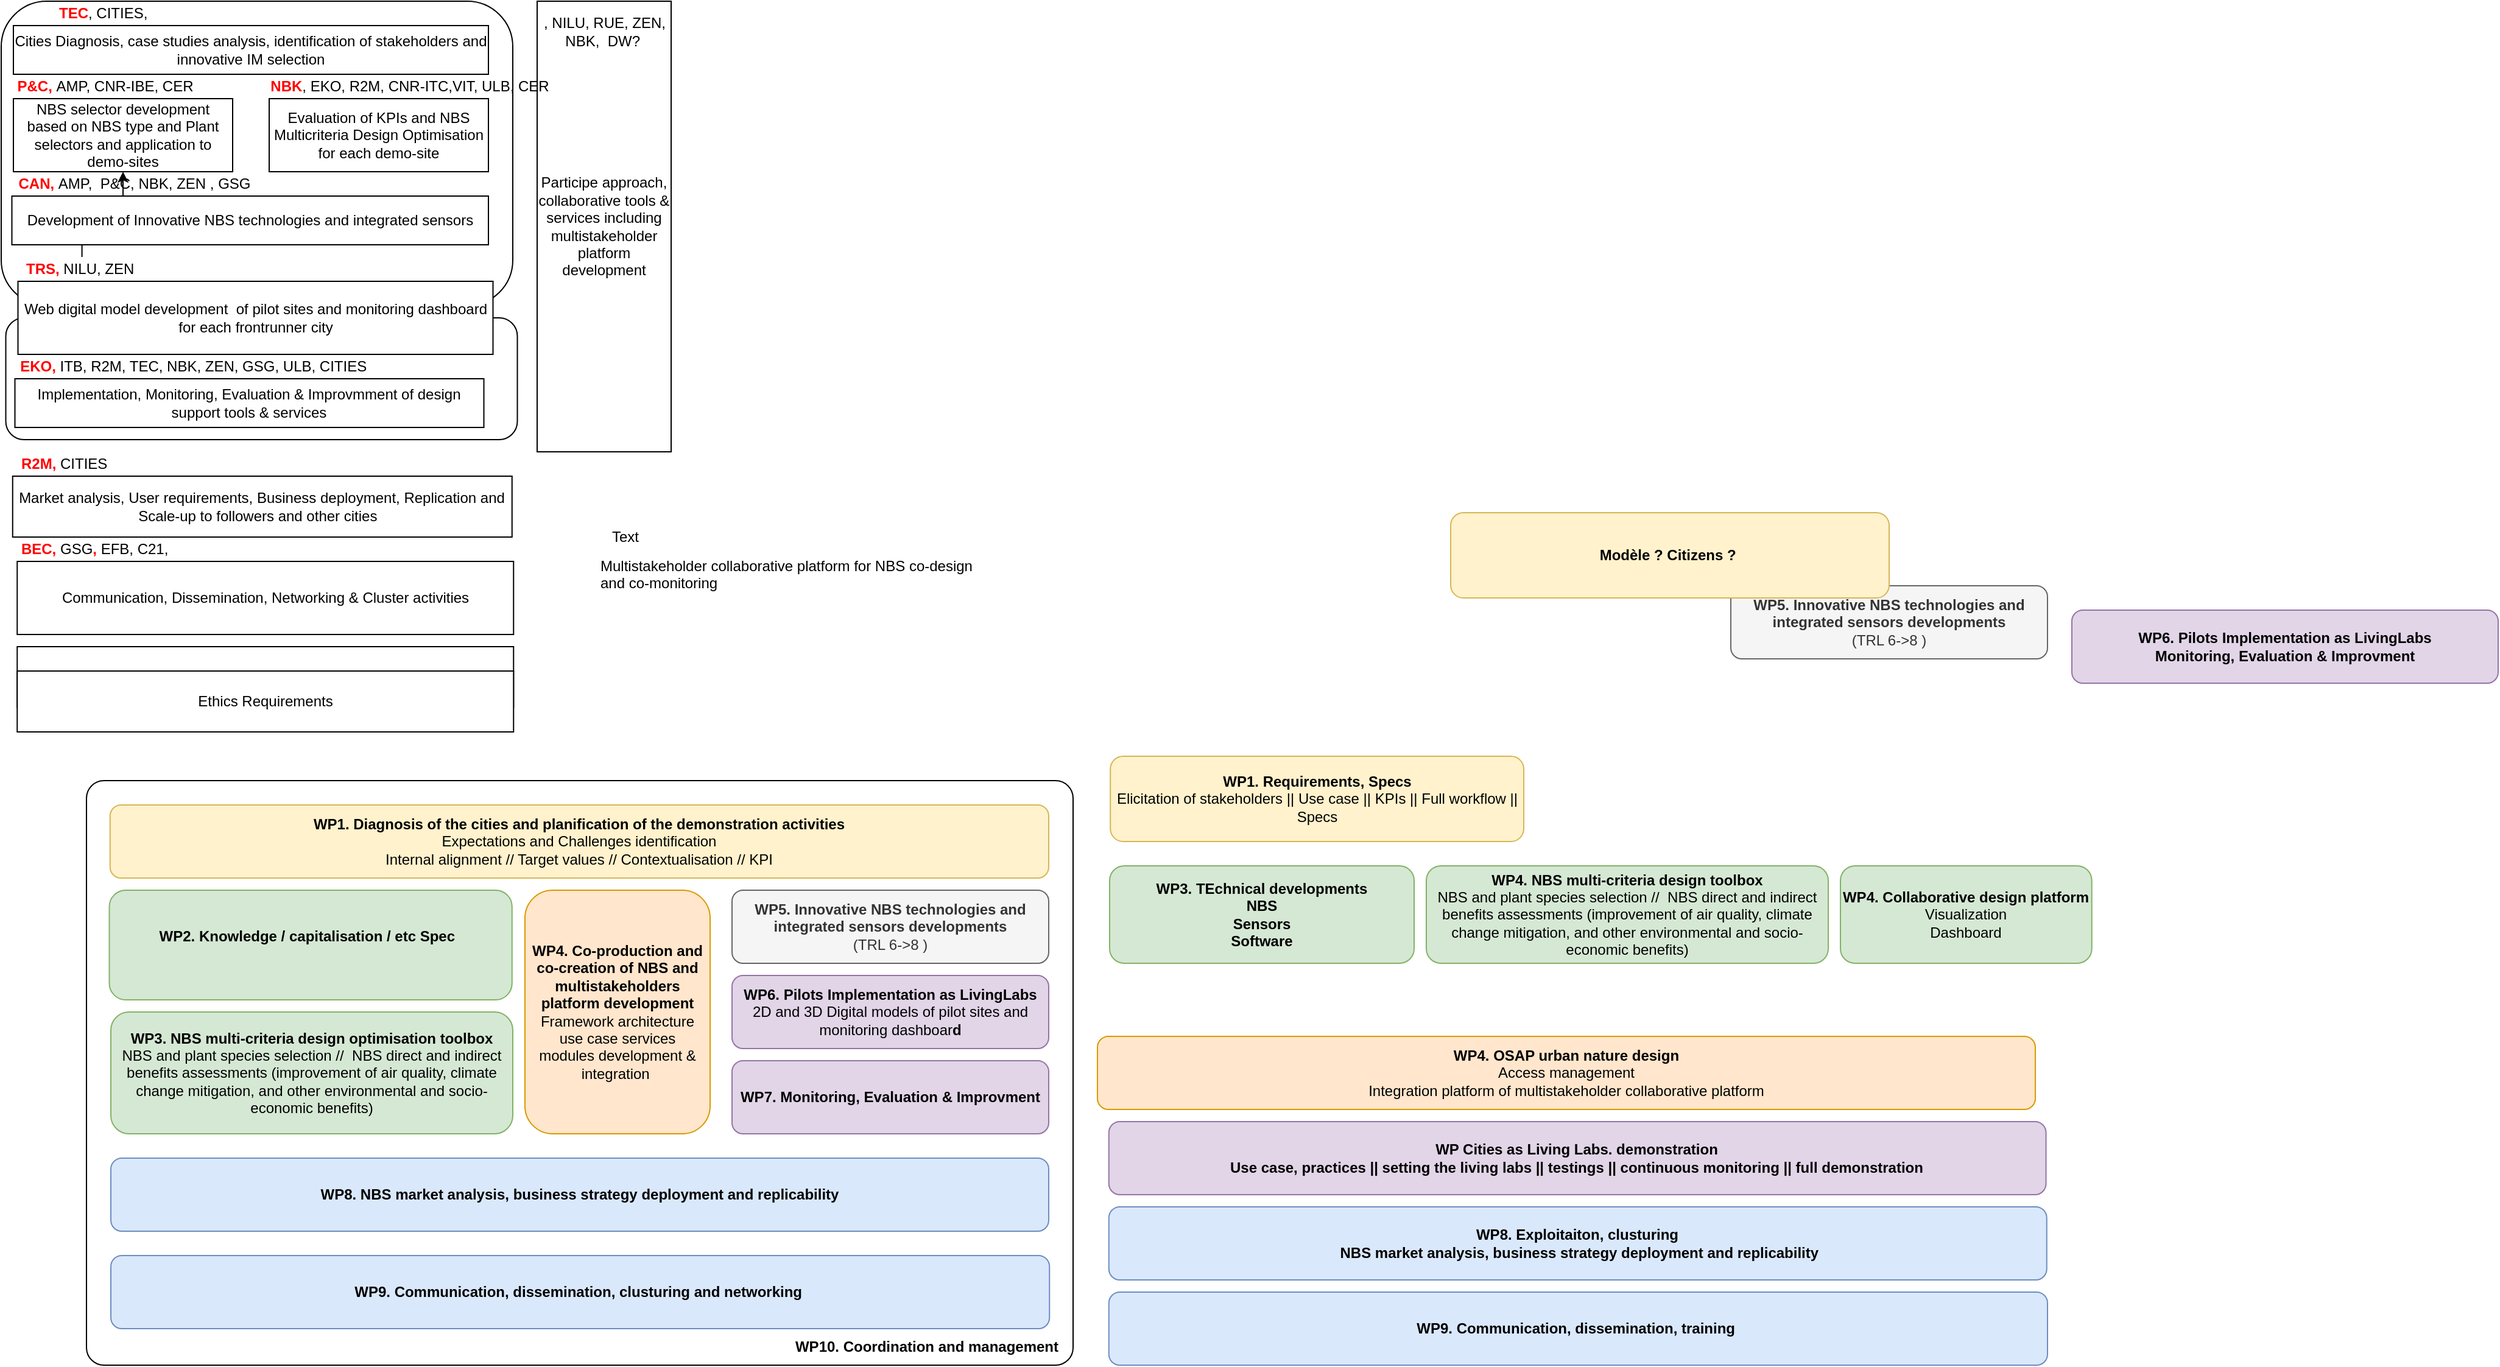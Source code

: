 <mxfile version="12.6.5" type="github">
  <diagram id="PL4qN2V-aL8oYVCRNPJO" name="Page-1">
    <mxGraphModel dx="2632" dy="952" grid="1" gridSize="10" guides="1" tooltips="1" connect="1" arrows="1" fold="1" page="1" pageScale="1" pageWidth="827" pageHeight="1169" math="0" shadow="0">
      <root>
        <mxCell id="0"/>
        <mxCell id="1" parent="0"/>
        <mxCell id="dvLsGVFBWOyTXWBjqWvK-1" value="" style="rounded=1;whiteSpace=wrap;html=1;arcSize=3;" parent="1" vertex="1">
          <mxGeometry x="-10" y="730" width="810" height="480" as="geometry"/>
        </mxCell>
        <mxCell id="dvLsGVFBWOyTXWBjqWvK-2" value="" style="rounded=1;whiteSpace=wrap;html=1;fillColor=none;" parent="1" vertex="1">
          <mxGeometry x="-76.25" y="350" width="420" height="100" as="geometry"/>
        </mxCell>
        <mxCell id="dvLsGVFBWOyTXWBjqWvK-3" value="" style="rounded=1;whiteSpace=wrap;html=1;fillColor=none;" parent="1" vertex="1">
          <mxGeometry x="-80" y="90" width="420" height="250" as="geometry"/>
        </mxCell>
        <mxCell id="dvLsGVFBWOyTXWBjqWvK-4" value="Web digital model development&amp;nbsp; of pilot sites and monitoring dashboard for each frontrunner city" style="rounded=0;whiteSpace=wrap;html=1;" parent="1" vertex="1">
          <mxGeometry x="-66.25" y="320" width="390" height="60" as="geometry"/>
        </mxCell>
        <mxCell id="dvLsGVFBWOyTXWBjqWvK-5" value="Market analysis, User requirements, Business deployment, Replication and Scale-up to followers and other cities&amp;nbsp;&amp;nbsp;" style="rounded=0;whiteSpace=wrap;html=1;" parent="1" vertex="1">
          <mxGeometry x="-70.62" y="480" width="410" height="50" as="geometry"/>
        </mxCell>
        <mxCell id="dvLsGVFBWOyTXWBjqWvK-6" value="Communication, Dissemination, Networking &amp;amp; Cluster activities" style="rounded=0;whiteSpace=wrap;html=1;" parent="1" vertex="1">
          <mxGeometry x="-66.87" y="550" width="407.5" height="60" as="geometry"/>
        </mxCell>
        <mxCell id="dvLsGVFBWOyTXWBjqWvK-7" value="Cities Diagnosis, case studies analysis, identification of stakeholders and innovative IM selection" style="rounded=0;whiteSpace=wrap;html=1;" parent="1" vertex="1">
          <mxGeometry x="-70" y="110" width="390" height="40" as="geometry"/>
        </mxCell>
        <mxCell id="dvLsGVFBWOyTXWBjqWvK-8" value="Evaluation of KPIs and NBS Multicriteria Design Optimisation for each demo-site" style="rounded=0;whiteSpace=wrap;html=1;" parent="1" vertex="1">
          <mxGeometry x="140" y="170" width="180" height="60" as="geometry"/>
        </mxCell>
        <mxCell id="dvLsGVFBWOyTXWBjqWvK-9" value="NBS selector development based on NBS type and Plant selectors and application to demo-sites" style="rounded=0;whiteSpace=wrap;html=1;" parent="1" vertex="1">
          <mxGeometry x="-70" y="170" width="180" height="60" as="geometry"/>
        </mxCell>
        <mxCell id="dvLsGVFBWOyTXWBjqWvK-10" value="Implementation, Monitoring, Evaluation &amp;amp; Improvmment of design support tools &amp;amp; services" style="rounded=0;whiteSpace=wrap;html=1;" parent="1" vertex="1">
          <mxGeometry x="-68.75" y="400" width="385" height="40" as="geometry"/>
        </mxCell>
        <mxCell id="dvLsGVFBWOyTXWBjqWvK-11" value="Coordination and project Management" style="rounded=0;whiteSpace=wrap;html=1;" parent="1" vertex="1">
          <mxGeometry x="-66.87" y="620" width="407.5" height="50" as="geometry"/>
        </mxCell>
        <mxCell id="dvLsGVFBWOyTXWBjqWvK-12" value="Participe approach, collaborative tools &amp;amp; services including multistakeholder platform development" style="rounded=0;whiteSpace=wrap;html=1;" parent="1" vertex="1">
          <mxGeometry x="360" y="90" width="110" height="370" as="geometry"/>
        </mxCell>
        <mxCell id="dvLsGVFBWOyTXWBjqWvK-13" value="&lt;b&gt;&lt;font color=&quot;#ff0000&quot;&gt;TEC&lt;/font&gt;&lt;/b&gt;, CITIES,&amp;nbsp;" style="text;html=1;align=center;verticalAlign=middle;resizable=0;points=[];autosize=1;" parent="1" vertex="1">
          <mxGeometry x="-40" y="90" width="90" height="20" as="geometry"/>
        </mxCell>
        <mxCell id="dvLsGVFBWOyTXWBjqWvK-14" value=", NILU, RUE, ZEN,&lt;br&gt;NBK,&amp;nbsp; DW?&amp;nbsp;" style="text;html=1;align=center;verticalAlign=middle;resizable=0;points=[];autosize=1;" parent="1" vertex="1">
          <mxGeometry x="355" y="100" width="120" height="30" as="geometry"/>
        </mxCell>
        <mxCell id="dvLsGVFBWOyTXWBjqWvK-15" value="" style="edgeStyle=orthogonalEdgeStyle;rounded=0;orthogonalLoop=1;jettySize=auto;html=1;" parent="1" source="dvLsGVFBWOyTXWBjqWvK-16" target="dvLsGVFBWOyTXWBjqWvK-9" edge="1">
          <mxGeometry relative="1" as="geometry"/>
        </mxCell>
        <mxCell id="dvLsGVFBWOyTXWBjqWvK-16" value="&lt;b&gt;&lt;font color=&quot;#ff0000&quot;&gt;TRS,&lt;/font&gt;&lt;/b&gt; NILU, ZEN&amp;nbsp;" style="text;html=1;align=center;verticalAlign=middle;resizable=0;points=[];autosize=1;" parent="1" vertex="1">
          <mxGeometry x="-68.75" y="300" width="110" height="20" as="geometry"/>
        </mxCell>
        <mxCell id="dvLsGVFBWOyTXWBjqWvK-17" value="&lt;b style=&quot;color: rgb(255 , 0 , 0)&quot;&gt;P&amp;amp;C, &lt;/b&gt;AMP, CNR-IBE, CER" style="text;html=1;align=center;verticalAlign=middle;resizable=0;points=[];autosize=1;" parent="1" vertex="1">
          <mxGeometry x="-75" y="150" width="160" height="20" as="geometry"/>
        </mxCell>
        <mxCell id="dvLsGVFBWOyTXWBjqWvK-18" value="&lt;b&gt;&lt;font color=&quot;#ff0000&quot;&gt;NBK&lt;/font&gt;&lt;/b&gt;, EKO, R2M, CNR-ITC,VIT, ULB, CER" style="text;html=1;align=center;verticalAlign=middle;resizable=0;points=[];autosize=1;" parent="1" vertex="1">
          <mxGeometry x="135" y="150" width="240" height="20" as="geometry"/>
        </mxCell>
        <mxCell id="dvLsGVFBWOyTXWBjqWvK-19" value="&lt;b&gt;&lt;font color=&quot;#ff0000&quot;&gt;EKO,&lt;/font&gt;&lt;/b&gt; ITB, R2M, TEC, NBK, ZEN, GSG, ULB, CITIES&amp;nbsp;" style="text;html=1;align=center;verticalAlign=middle;resizable=0;points=[];autosize=1;" parent="1" vertex="1">
          <mxGeometry x="-71.25" y="380" width="300" height="20" as="geometry"/>
        </mxCell>
        <mxCell id="dvLsGVFBWOyTXWBjqWvK-20" value="&lt;b style=&quot;color: rgb(255 , 0 , 0)&quot;&gt;R2M, &lt;/b&gt;CITIES&amp;nbsp;" style="text;html=1;align=center;verticalAlign=middle;resizable=0;points=[];autosize=1;" parent="1" vertex="1">
          <mxGeometry x="-71.87" y="460" width="90" height="20" as="geometry"/>
        </mxCell>
        <mxCell id="dvLsGVFBWOyTXWBjqWvK-21" value="&lt;b style=&quot;color: rgb(255 , 0 , 0)&quot;&gt;BEC,&amp;nbsp;&lt;/b&gt;GSG&lt;b style=&quot;color: rgb(255 , 0 , 0)&quot;&gt;,&lt;/b&gt;&amp;nbsp;EFB, C21,&amp;nbsp;" style="text;html=1;align=center;verticalAlign=middle;resizable=0;points=[];autosize=1;" parent="1" vertex="1">
          <mxGeometry x="-71.87" y="530" width="140" height="20" as="geometry"/>
        </mxCell>
        <mxCell id="dvLsGVFBWOyTXWBjqWvK-22" value="Development of Innovative NBS technologies and integrated sensors" style="rounded=0;whiteSpace=wrap;html=1;" parent="1" vertex="1">
          <mxGeometry x="-71.25" y="250" width="391.25" height="40" as="geometry"/>
        </mxCell>
        <mxCell id="dvLsGVFBWOyTXWBjqWvK-23" value="&lt;font color=&quot;#ff0000&quot; style=&quot;font-weight: bold&quot;&gt;CAN,&amp;nbsp;&lt;/font&gt;AMP,&amp;nbsp; P&amp;amp;C, NBK, ZEN , GSG" style="text;html=1;align=center;verticalAlign=middle;resizable=0;points=[];autosize=1;" parent="1" vertex="1">
          <mxGeometry x="-76.25" y="230" width="210" height="20" as="geometry"/>
        </mxCell>
        <mxCell id="dvLsGVFBWOyTXWBjqWvK-24" value="Ethics Requirements" style="rounded=0;whiteSpace=wrap;html=1;" parent="1" vertex="1">
          <mxGeometry x="-66.87" y="640" width="407.5" height="50" as="geometry"/>
        </mxCell>
        <mxCell id="dvLsGVFBWOyTXWBjqWvK-25" value="&lt;b&gt;WP1. Diagnosis of the cities and planification of the demonstration activities&lt;/b&gt;&lt;br&gt;Expectations and Challenges identification&lt;br&gt;Internal alignment // Target values // Contextualisation // KPI" style="rounded=1;whiteSpace=wrap;html=1;fillColor=#fff2cc;strokeColor=#d6b656;" parent="1" vertex="1">
          <mxGeometry x="9.38" y="750" width="770.62" height="60" as="geometry"/>
        </mxCell>
        <mxCell id="dvLsGVFBWOyTXWBjqWvK-26" value="&lt;b&gt;WP3. NBS multi-criteria design optimisation toolbox&lt;/b&gt;&lt;br&gt;NBS and plant species selection //&amp;nbsp; NBS direct and indirect benefits assessments (improvement of air quality, climate change mitigation, and other environmental and socio-economic benefits)" style="rounded=1;whiteSpace=wrap;html=1;fillColor=#d5e8d4;strokeColor=#82b366;" parent="1" vertex="1">
          <mxGeometry x="10" y="920" width="330" height="100" as="geometry"/>
        </mxCell>
        <mxCell id="dvLsGVFBWOyTXWBjqWvK-27" value="&lt;b&gt;WP5. Innovative NBS technologies and integrated sensors developments&lt;/b&gt;&lt;br&gt;(TRL 6-&amp;gt;8 )" style="rounded=1;whiteSpace=wrap;html=1;fillColor=#f5f5f5;strokeColor=#666666;fontColor=#333333;" parent="1" vertex="1">
          <mxGeometry x="520" y="820" width="260" height="60" as="geometry"/>
        </mxCell>
        <mxCell id="dvLsGVFBWOyTXWBjqWvK-28" value="&lt;b&gt;WP2. Knowledge / capitalisation / etc Spec&amp;nbsp;&amp;nbsp;&lt;br&gt;&lt;br&gt;&lt;/b&gt;" style="rounded=1;whiteSpace=wrap;html=1;fillColor=#d5e8d4;strokeColor=#82b366;" parent="1" vertex="1">
          <mxGeometry x="8.76" y="820" width="330.62" height="90" as="geometry"/>
        </mxCell>
        <mxCell id="dvLsGVFBWOyTXWBjqWvK-29" value="Multistakeholder collaborative platform for NBS co-design&#xa;and co-monitoring" style="text;html=1;" parent="1" vertex="1">
          <mxGeometry x="410" y="540" width="330" height="40" as="geometry"/>
        </mxCell>
        <mxCell id="dvLsGVFBWOyTXWBjqWvK-30" value="Text" style="text;html=1;align=center;verticalAlign=middle;resizable=0;points=[];autosize=1;" parent="1" vertex="1">
          <mxGeometry x="412" y="520" width="40" height="20" as="geometry"/>
        </mxCell>
        <mxCell id="dvLsGVFBWOyTXWBjqWvK-31" value="&lt;b&gt;WP6. Pilots Implementation as&amp;nbsp;&lt;/b&gt;&lt;b&gt;LivingLabs&lt;br&gt;&lt;/b&gt;2D and 3D Digital models of pilot sites and monitoring dashboar&lt;b&gt;d&lt;/b&gt;&lt;b&gt;&lt;br&gt;&lt;/b&gt;" style="rounded=1;whiteSpace=wrap;html=1;fillColor=#e1d5e7;strokeColor=#9673a6;" parent="1" vertex="1">
          <mxGeometry x="520" y="890" width="260" height="60" as="geometry"/>
        </mxCell>
        <mxCell id="dvLsGVFBWOyTXWBjqWvK-32" value="WP8. NBS market analysis, business strategy deployment and replicability" style="rounded=1;whiteSpace=wrap;html=1;fillColor=#dae8fc;strokeColor=#6c8ebf;fontStyle=1" parent="1" vertex="1">
          <mxGeometry x="10.01" y="1040" width="769.99" height="60" as="geometry"/>
        </mxCell>
        <mxCell id="dvLsGVFBWOyTXWBjqWvK-33" value="WP9. Communication, dissemination, clusturing and networking&amp;nbsp;" style="rounded=1;whiteSpace=wrap;html=1;fillColor=#dae8fc;strokeColor=#6c8ebf;fontStyle=1" parent="1" vertex="1">
          <mxGeometry x="10.01" y="1120" width="770.62" height="60" as="geometry"/>
        </mxCell>
        <mxCell id="dvLsGVFBWOyTXWBjqWvK-34" value="&lt;b&gt;WP4. Co-production and co-creation of NBS and multistakeholders platform development&lt;/b&gt;&lt;br&gt;Framework architecture&lt;br&gt;use case services&lt;br&gt;modules development &amp;amp; integration&amp;nbsp;" style="rounded=1;whiteSpace=wrap;html=1;fillColor=#ffe6cc;strokeColor=#d79b00;" parent="1" vertex="1">
          <mxGeometry x="350" y="820" width="152" height="200" as="geometry"/>
        </mxCell>
        <mxCell id="dvLsGVFBWOyTXWBjqWvK-35" value="&lt;b&gt;WP7. Monitoring, Evaluation &amp;amp; Improvment&lt;br&gt;&lt;/b&gt;" style="rounded=1;whiteSpace=wrap;html=1;fillColor=#e1d5e7;strokeColor=#9673a6;" parent="1" vertex="1">
          <mxGeometry x="520" y="960" width="260" height="60" as="geometry"/>
        </mxCell>
        <mxCell id="dvLsGVFBWOyTXWBjqWvK-36" value="WP10. Coordination and management" style="text;html=1;strokeColor=none;fillColor=none;align=center;verticalAlign=middle;whiteSpace=wrap;rounded=0;fontStyle=1" parent="1" vertex="1">
          <mxGeometry x="550" y="1180" width="260" height="30" as="geometry"/>
        </mxCell>
        <mxCell id="dvLsGVFBWOyTXWBjqWvK-37" value="&lt;b&gt;WP1. Requirements, Specs&lt;/b&gt;&lt;br&gt;Elicitation of stakeholders || Use case ||&amp;nbsp;KPIs ||&amp;nbsp;Full workflow || Specs" style="rounded=1;whiteSpace=wrap;html=1;fillColor=#fff2cc;strokeColor=#d6b656;" parent="1" vertex="1">
          <mxGeometry x="830.62" y="710" width="339.38" height="70" as="geometry"/>
        </mxCell>
        <mxCell id="dvLsGVFBWOyTXWBjqWvK-38" value="&lt;b&gt;WP4. NBS multi-criteria design toolbox&lt;/b&gt;&lt;br&gt;NBS and plant species selection //&amp;nbsp; NBS direct and indirect benefits assessments (improvement of air quality, climate change mitigation, and other environmental and socio-economic benefits)" style="rounded=1;whiteSpace=wrap;html=1;fillColor=#d5e8d4;strokeColor=#82b366;" parent="1" vertex="1">
          <mxGeometry x="1090" y="800" width="330" height="80" as="geometry"/>
        </mxCell>
        <mxCell id="dvLsGVFBWOyTXWBjqWvK-39" value="&lt;b&gt;WP5. Innovative NBS technologies and integrated sensors developments&lt;/b&gt;&lt;br&gt;(TRL 6-&amp;gt;8 )" style="rounded=1;whiteSpace=wrap;html=1;fillColor=#f5f5f5;strokeColor=#666666;fontColor=#333333;" parent="1" vertex="1">
          <mxGeometry x="1340" y="570" width="260" height="60" as="geometry"/>
        </mxCell>
        <mxCell id="dvLsGVFBWOyTXWBjqWvK-40" value="&lt;b&gt;WP3. TEchnical developments&lt;br&gt;NBS&lt;br&gt;Sensors&lt;br&gt;Software&lt;br&gt;&lt;/b&gt;" style="rounded=1;whiteSpace=wrap;html=1;fillColor=#d5e8d4;strokeColor=#82b366;" parent="1" vertex="1">
          <mxGeometry x="830" y="800" width="250" height="80" as="geometry"/>
        </mxCell>
        <mxCell id="dvLsGVFBWOyTXWBjqWvK-41" value="&lt;b&gt;WP6. Pilots Implementation as&amp;nbsp;&lt;/b&gt;&lt;b&gt;LivingLabs&lt;br&gt;&lt;/b&gt;&lt;b&gt;Monitoring, Evaluation &amp;amp; Improvment&lt;/b&gt;&lt;b&gt;&lt;br&gt;&lt;/b&gt;" style="rounded=1;whiteSpace=wrap;html=1;fillColor=#e1d5e7;strokeColor=#9673a6;" parent="1" vertex="1">
          <mxGeometry x="1620" y="590" width="350" height="60" as="geometry"/>
        </mxCell>
        <mxCell id="dvLsGVFBWOyTXWBjqWvK-42" value="WP8. Exploitaiton, clusturing&lt;br&gt;&amp;nbsp;NBS market analysis, business strategy deployment and replicability" style="rounded=1;whiteSpace=wrap;html=1;fillColor=#dae8fc;strokeColor=#6c8ebf;fontStyle=1" parent="1" vertex="1">
          <mxGeometry x="829.38" y="1080" width="769.99" height="60" as="geometry"/>
        </mxCell>
        <mxCell id="dvLsGVFBWOyTXWBjqWvK-43" value="WP9. Communication, dissemination, training&amp;nbsp;" style="rounded=1;whiteSpace=wrap;html=1;fillColor=#dae8fc;strokeColor=#6c8ebf;fontStyle=1" parent="1" vertex="1">
          <mxGeometry x="829.38" y="1150" width="770.62" height="60" as="geometry"/>
        </mxCell>
        <mxCell id="dvLsGVFBWOyTXWBjqWvK-44" value="&lt;b&gt;WP4. OSAP urban nature design&lt;/b&gt;&lt;br&gt;Access management&lt;br&gt;Integration platform of multistakeholder collaborative platform" style="rounded=1;whiteSpace=wrap;html=1;fillColor=#ffe6cc;strokeColor=#d79b00;" parent="1" vertex="1">
          <mxGeometry x="820" y="940" width="770" height="60" as="geometry"/>
        </mxCell>
        <mxCell id="dvLsGVFBWOyTXWBjqWvK-45" value="&lt;b&gt;WP Cities as Living Labs. demonstration&lt;br&gt;Use case, practices || setting the living labs || testings || continuous monitoring || full demonstration&lt;br&gt;&lt;/b&gt;" style="rounded=1;whiteSpace=wrap;html=1;fillColor=#e1d5e7;strokeColor=#9673a6;" parent="1" vertex="1">
          <mxGeometry x="829.38" y="1010" width="769.38" height="60" as="geometry"/>
        </mxCell>
        <mxCell id="dvLsGVFBWOyTXWBjqWvK-46" value="&lt;b&gt;Modèle ? Citizens ?&amp;nbsp;&lt;/b&gt;" style="rounded=1;whiteSpace=wrap;html=1;fillColor=#fff2cc;strokeColor=#d6b656;" parent="1" vertex="1">
          <mxGeometry x="1110" y="510" width="360" height="70" as="geometry"/>
        </mxCell>
        <mxCell id="dvLsGVFBWOyTXWBjqWvK-47" value="&lt;b&gt;WP4. Collaborative design platform&lt;/b&gt;&lt;br&gt;Visualization&lt;br&gt;Dashboard" style="rounded=1;whiteSpace=wrap;html=1;fillColor=#d5e8d4;strokeColor=#82b366;" parent="1" vertex="1">
          <mxGeometry x="1430" y="800" width="206.35" height="80" as="geometry"/>
        </mxCell>
      </root>
    </mxGraphModel>
  </diagram>
</mxfile>
